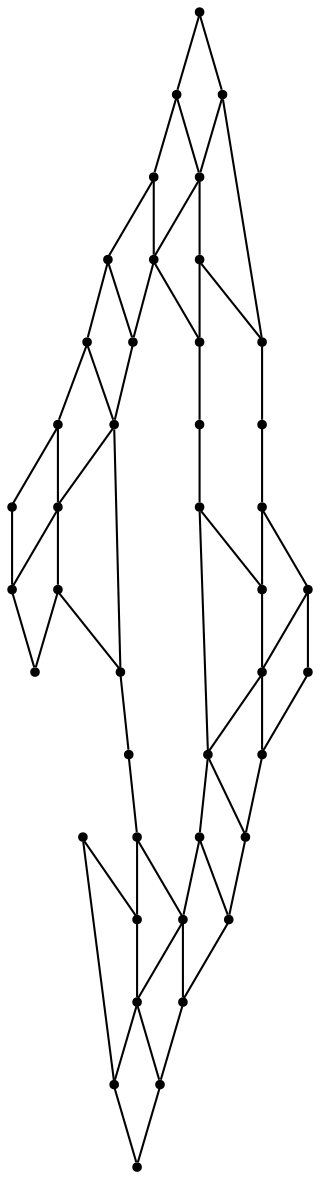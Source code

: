 graph {
  node [shape=point,comment="{\"directed\":false,\"doi\":\"10.1007/11618058_3\",\"figure\":\"4 (15)\"}"]

  v0 [pos="1585.8627180232559,1912.0066716689464"]
  v1 [pos="1575.7150072674417,1921.5649996617035"]
  v2 [pos="1577.8508085029068,1896.4910263238944"]
  v3 [pos="1569.7794740188954,1907.4504290440277"]
  v4 [pos="1560.7403297601743,1865.991091173748"]
  v5 [pos="1554.5110101744187,1938.1379519322113"]
  v6 [pos="1557.3146666061045,1925.6546412327486"]
  v7 [pos="1551.991824127907,1880.7441785354015"]
  v8 [pos="1537.3266079215116,1820.51188890324"]
  v9 [pos="1532.8184820130814,1923.8316927769379"]
  v10 [pos="1530.5607467296509,1823.6879740574554"]
  v11 [pos="1508.5264216933138,1777.2869184035656"]
  v12 [pos="1477.211246366279,1957.8504636306166"]
  v13 [pos="1491.0023210392442,1774.8692268549003"]
  v14 [pos="1488.6320948401162,1747.3067039667167"]
  v15 [pos="1473.821002906977,1746.6369384943046"]
  v16 [pos="1444.5551780523256,1763.0452547886568"]
  v17 [pos="1477.367550872093,1732.5671269912123"]
  v18 [pos="1416.1259129723837,1980.6160364964203"]
  v19 [pos="1461.2978515625,1734.2442268549003"]
  v20 [pos="1449.9238690043603,1744.825465919435"]
  v21 [pos="1429.790983829942,1739.790033739666"]
  v22 [pos="1391.7120139898257,1782.2161112644867"]
  v23 [pos="1378.9387945130816,1755.9743637262382"]
  v24 [pos="1402.4483784520348,2001.0160202203788"]
  v25 [pos="1370.3798828125,1969.119206509848"]
  v26 [pos="1414.003656431686,2006.5129671910004"]
  v27 [pos="1387.874859193314,2012.9713132399913"]
  v28 [pos="1380.4276299055232,1999.5921526768402"]
  v29 [pos="1344.0208257630816,1811.9670941848158"]
  v30 [pos="1374.089952761628,2015.0577619094252"]
  v31 [pos="1366.821984011628,1999.1816912510592"]
  v32 [pos="1334.824327761628,1786.0025479812023"]
  v33 [pos="1338.69070221657,1917.0545651931166"]
  v34 [pos="1353.3694313226742,1966.9004514235853"]
  v35 [pos="1332.0175872093023,1920.4191917596854"]
  v36 [pos="1324.671402616279,1855.8088058649098"]
  v37 [pos="1326.367573582849,1804.9504671910004"]
  v38 [pos="1311.0199082485465,1807.37130586491"]
  v39 [pos="1315.761409883721,1871.087971768637"]
  v40 [pos="1313.0484329578487,1824.8713249383964"]
  v41 [pos="1304.4374091569769,1836.9379753290214"]
  v42 [pos="1299.7865552325582,1818.9816866734222"]

  v42 -- v41 [id="-3",pos="1299.7865552325582,1818.9816866734222 1304.4374091569769,1836.9379753290214 1304.4374091569769,1836.9379753290214 1304.4374091569769,1836.9379753290214"]
  v42 -- v38 [id="-4",pos="1299.7865552325582,1818.9816866734222 1311.0199082485465,1807.37130586491 1311.0199082485465,1807.37130586491 1311.0199082485465,1807.37130586491"]
  v41 -- v40 [id="-9",pos="1304.4374091569769,1836.9379753290214 1313.0484329578487,1824.8713249383964 1313.0484329578487,1824.8713249383964 1313.0484329578487,1824.8713249383964"]
  v41 -- v39 [id="-10",pos="1304.4374091569769,1836.9379753290214 1315.761409883721,1871.087971768637 1315.761409883721,1871.087971768637 1315.761409883721,1871.087971768637"]
  v38 -- v40 [id="-15",pos="1311.0199082485465,1807.37130586491 1313.0484329578487,1824.8713249383964 1313.0484329578487,1824.8713249383964 1313.0484329578487,1824.8713249383964"]
  v38 -- v32 [id="-17",pos="1311.0199082485465,1807.37130586491 1334.824327761628,1786.0025479812023 1334.824327761628,1786.0025479812023 1334.824327761628,1786.0025479812023"]
  v40 -- v37 [id="-23",pos="1313.0484329578487,1824.8713249383964 1326.367573582849,1804.9504671910004 1326.367573582849,1804.9504671910004 1326.367573582849,1804.9504671910004"]
  v40 -- v36 [id="-24",pos="1313.0484329578487,1824.8713249383964 1324.671402616279,1855.8088058649098 1324.671402616279,1855.8088058649098 1324.671402616279,1855.8088058649098"]
  v39 -- v36 [id="-29",pos="1315.761409883721,1871.087971768637 1324.671402616279,1855.8088058649098 1324.671402616279,1855.8088058649098 1324.671402616279,1855.8088058649098"]
  v39 -- v35 [id="-30",pos="1315.761409883721,1871.087971768637 1332.0175872093023,1920.4191917596854 1332.0175872093023,1920.4191917596854 1332.0175872093023,1920.4191917596854"]
  v36 -- v29 [id="-37",pos="1324.671402616279,1855.8088058649098 1344.0208257630816,1811.9670941848158 1344.0208257630816,1811.9670941848158 1344.0208257630816,1811.9670941848158"]
  v36 -- v33 [id="-39",pos="1324.671402616279,1855.8088058649098 1338.69070221657,1917.0545651931166 1338.69070221657,1917.0545651931166 1338.69070221657,1917.0545651931166"]
  v37 -- v32 [id="-42",pos="1326.367573582849,1804.9504671910004 1334.824327761628,1786.0025479812023 1334.824327761628,1786.0025479812023 1334.824327761628,1786.0025479812023"]
  v37 -- v29 [id="-45",pos="1326.367573582849,1804.9504671910004 1344.0208257630816,1811.9670941848158 1344.0208257630816,1811.9670941848158 1344.0208257630816,1811.9670941848158"]
  v35 -- v34 [id="-49",pos="1332.0175872093023,1920.4191917596854 1353.3694313226742,1966.9004514235853 1353.3694313226742,1966.9004514235853 1353.3694313226742,1966.9004514235853"]
  v35 -- v33 [id="-50",pos="1332.0175872093023,1920.4191917596854 1338.69070221657,1917.0545651931166 1338.69070221657,1917.0545651931166 1338.69070221657,1917.0545651931166"]
  v32 -- v23 [id="-56",pos="1334.824327761628,1786.0025479812023 1378.9387945130816,1755.9743637262382 1378.9387945130816,1755.9743637262382 1378.9387945130816,1755.9743637262382"]
  v33 -- v25 [id="-63",pos="1338.69070221657,1917.0545651931166 1370.3798828125,1969.119206509848 1370.3798828125,1969.119206509848 1370.3798828125,1969.119206509848"]
  v29 -- v22 [id="-68",pos="1344.0208257630816,1811.9670941848158 1391.7120139898257,1782.2161112644867 1391.7120139898257,1782.2161112644867 1391.7120139898257,1782.2161112644867"]
  v34 -- v31 [id="-73",pos="1353.3694313226742,1966.9004514235853 1366.821984011628,1999.1816912510592 1366.821984011628,1999.1816912510592 1366.821984011628,1999.1816912510592"]
  v34 -- v25 [id="-75",pos="1353.3694313226742,1966.9004514235853 1370.3798828125,1969.119206509848 1370.3798828125,1969.119206509848 1370.3798828125,1969.119206509848"]
  v31 -- v30 [id="-79",pos="1366.821984011628,1999.1816912510592 1374.089952761628,2015.0577619094252 1374.089952761628,2015.0577619094252 1374.089952761628,2015.0577619094252"]
  v31 -- v28 [id="-81",pos="1366.821984011628,1999.1816912510592 1380.4276299055232,1999.5921526768402 1380.4276299055232,1999.5921526768402 1380.4276299055232,1999.5921526768402"]
  v25 -- v28 [id="-87",pos="1370.3798828125,1969.119206509848 1380.4276299055232,1999.5921526768402 1380.4276299055232,1999.5921526768402 1380.4276299055232,1999.5921526768402"]
  v25 -- v18 [id="-89",pos="1370.3798828125,1969.119206509848 1416.1259129723837,1980.6160364964203 1416.1259129723837,1980.6160364964203 1416.1259129723837,1980.6160364964203"]
  v30 -- v27 [id="-92",pos="1374.089952761628,2015.0577619094252 1387.874859193314,2012.9713132399913 1387.874859193314,2012.9713132399913 1387.874859193314,2012.9713132399913"]
  v23 -- v21 [id="-100",pos="1378.9387945130816,1755.9743637262382 1429.790983829942,1739.790033739666 1429.790983829942,1739.790033739666 1429.790983829942,1739.790033739666"]
  v28 -- v27 [id="-103",pos="1380.4276299055232,1999.5921526768402 1387.874859193314,2012.9713132399913 1387.874859193314,2012.9713132399913 1387.874859193314,2012.9713132399913"]
  v28 -- v24 [id="-105",pos="1380.4276299055232,1999.5921526768402 1402.4483784520348,2001.0160202203788 1402.4483784520348,2001.0160202203788 1402.4483784520348,2001.0160202203788"]
  v27 -- v26 [id="-110",pos="1387.874859193314,2012.9713132399913 1414.003656431686,2006.5129671910004 1414.003656431686,2006.5129671910004 1414.003656431686,2006.5129671910004"]
  v22 -- v16 [id="-114",pos="1391.7120139898257,1782.2161112644867 1444.5551780523256,1763.0452547886568 1444.5551780523256,1763.0452547886568 1444.5551780523256,1763.0452547886568"]
  v24 -- v18 [id="-118",pos="1402.4483784520348,2001.0160202203788 1416.1259129723837,1980.6160364964203 1416.1259129723837,1980.6160364964203 1416.1259129723837,1980.6160364964203"]
  v24 -- v26 [id="-121",pos="1402.4483784520348,2001.0160202203788 1414.003656431686,2006.5129671910004 1414.003656431686,2006.5129671910004 1414.003656431686,2006.5129671910004"]
  v18 -- v12 [id="-130",pos="1416.1259129723837,1980.6160364964203 1477.211246366279,1957.8504636306166 1477.211246366279,1957.8504636306166 1477.211246366279,1957.8504636306166"]
  v21 -- v19 [id="-135",pos="1429.790983829942,1739.790033739666 1461.2978515625,1734.2442268549003 1461.2978515625,1734.2442268549003 1461.2978515625,1734.2442268549003"]
  v21 -- v20 [id="-136",pos="1429.790983829942,1739.790033739666 1449.9238690043603,1744.825465919435 1449.9238690043603,1744.825465919435 1449.9238690043603,1744.825465919435"]
  v16 -- v20 [id="-140",pos="1444.5551780523256,1763.0452547886568 1449.9238690043603,1744.825465919435 1449.9238690043603,1744.825465919435 1449.9238690043603,1744.825465919435"]
  v16 -- v13 [id="-143",pos="1444.5551780523256,1763.0452547886568 1491.0023210392442,1774.8692268549003 1491.0023210392442,1774.8692268549003 1491.0023210392442,1774.8692268549003"]
  v20 -- v15 [id="-149",pos="1449.9238690043603,1744.825465919435 1473.821002906977,1746.6369384943046 1473.821002906977,1746.6369384943046 1473.821002906977,1746.6369384943046"]
  v19 -- v15 [id="-153",pos="1461.2978515625,1734.2442268549003 1473.821002906977,1746.6369384943046 1473.821002906977,1746.6369384943046 1473.821002906977,1746.6369384943046"]
  v19 -- v17 [id="-154",pos="1461.2978515625,1734.2442268549003 1477.367550872093,1732.5671269912123 1477.367550872093,1732.5671269912123 1477.367550872093,1732.5671269912123"]
  v15 -- v13 [id="-161",pos="1473.821002906977,1746.6369384943046 1491.0023210392442,1774.8692268549003 1491.0023210392442,1774.8692268549003 1491.0023210392442,1774.8692268549003"]
  v15 -- v14 [id="-163",pos="1473.821002906977,1746.6369384943046 1488.6320948401162,1747.3067039667167 1488.6320948401162,1747.3067039667167 1488.6320948401162,1747.3067039667167"]
  v12 -- v9 [id="-169",pos="1477.211246366279,1957.8504636306166 1532.8184820130814,1923.8316927769379 1532.8184820130814,1923.8316927769379 1532.8184820130814,1923.8316927769379"]
  v17 -- v14 [id="-170",pos="1477.367550872093,1732.5671269912123 1488.6320948401162,1747.3067039667167 1488.6320948401162,1747.3067039667167 1488.6320948401162,1747.3067039667167"]
  v14 -- v11 [id="-179",pos="1488.6320948401162,1747.3067039667167 1508.5264216933138,1777.2869184035656 1508.5264216933138,1777.2869184035656 1508.5264216933138,1777.2869184035656"]
  v13 -- v10 [id="-183",pos="1491.0023210392442,1774.8692268549003 1530.5607467296509,1823.6879740574554 1530.5607467296509,1823.6879740574554 1530.5607467296509,1823.6879740574554"]
  v13 -- v11 [id="-185",pos="1491.0023210392442,1774.8692268549003 1508.5264216933138,1777.2869184035656 1508.5264216933138,1777.2869184035656 1508.5264216933138,1777.2869184035656"]
  v11 -- v8 [id="-191",pos="1508.5264216933138,1777.2869184035656 1537.3266079215116,1820.51188890324 1537.3266079215116,1820.51188890324 1537.3266079215116,1820.51188890324"]
  v10 -- v7 [id="-195",pos="1530.5607467296509,1823.6879740574554 1551.991824127907,1880.7441785354015 1551.991824127907,1880.7441785354015 1551.991824127907,1880.7441785354015"]
  v10 -- v8 [id="-198",pos="1530.5607467296509,1823.6879740574554 1537.3266079215116,1820.51188890324 1537.3266079215116,1820.51188890324 1537.3266079215116,1820.51188890324"]
  v9 -- v7 [id="-200",pos="1532.8184820130814,1923.8316927769379 1551.991824127907,1880.7441785354015 1551.991824127907,1880.7441785354015 1551.991824127907,1880.7441785354015"]
  v9 -- v6 [id="-203",pos="1532.8184820130814,1923.8316927769379 1557.3146666061045,1925.6546412327486 1557.3146666061045,1925.6546412327486 1557.3146666061045,1925.6546412327486"]
  v8 -- v4 [id="-209",pos="1537.3266079215116,1820.51188890324 1560.7403297601743,1865.991091173748 1560.7403297601743,1865.991091173748 1560.7403297601743,1865.991091173748"]
  v7 -- v4 [id="-214",pos="1551.991824127907,1880.7441785354015 1560.7403297601743,1865.991091173748 1560.7403297601743,1865.991091173748 1560.7403297601743,1865.991091173748"]
  v7 -- v3 [id="-217",pos="1551.991824127907,1880.7441785354015 1569.7794740188954,1907.4504290440277 1569.7794740188954,1907.4504290440277 1569.7794740188954,1907.4504290440277"]
  v5 -- v6 [id="-218",pos="1554.5110101744187,1938.1379519322113 1557.3146666061045,1925.6546412327486 1557.3146666061045,1925.6546412327486 1557.3146666061045,1925.6546412327486"]
  v5 -- v1 [id="-220",pos="1554.5110101744187,1938.1379519322113 1575.7150072674417,1921.5649996617035 1575.7150072674417,1921.5649996617035 1575.7150072674417,1921.5649996617035"]
  v6 -- v3 [id="-226",pos="1557.3146666061045,1925.6546412327486 1569.7794740188954,1907.4504290440277 1569.7794740188954,1907.4504290440277 1569.7794740188954,1907.4504290440277"]
  v4 -- v2 [id="-233",pos="1560.7403297601743,1865.991091173748 1577.8508085029068,1896.4910263238944 1577.8508085029068,1896.4910263238944 1577.8508085029068,1896.4910263238944"]
  v3 -- v2 [id="-239",pos="1569.7794740188954,1907.4504290440277 1577.8508085029068,1896.4910263238944 1577.8508085029068,1896.4910263238944 1577.8508085029068,1896.4910263238944"]
  v3 -- v1 [id="-240",pos="1569.7794740188954,1907.4504290440277 1575.7150072674417,1921.5649996617035 1575.7150072674417,1921.5649996617035 1575.7150072674417,1921.5649996617035"]
  v1 -- v0 [id="-246",pos="1575.7150072674417,1921.5649996617035 1585.8627180232559,1912.0066716689464 1585.8627180232559,1912.0066716689464 1585.8627180232559,1912.0066716689464"]
  v2 -- v0 [id="-253",pos="1577.8508085029068,1896.4910263238944 1585.8627180232559,1912.0066716689464 1585.8627180232559,1912.0066716689464 1585.8627180232559,1912.0066716689464"]
}